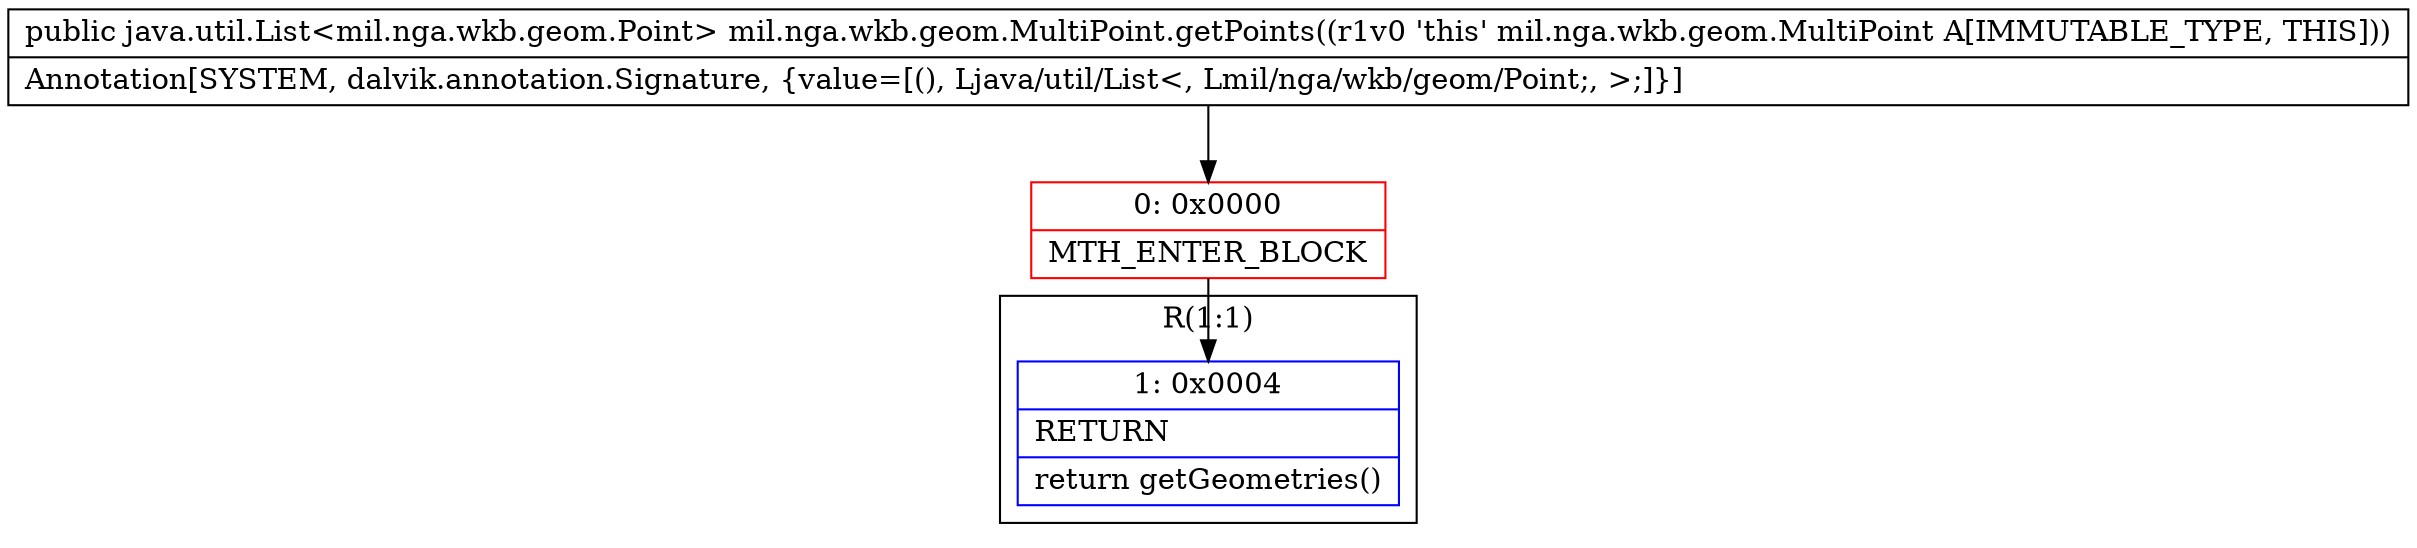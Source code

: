 digraph "CFG formil.nga.wkb.geom.MultiPoint.getPoints()Ljava\/util\/List;" {
subgraph cluster_Region_1862607613 {
label = "R(1:1)";
node [shape=record,color=blue];
Node_1 [shape=record,label="{1\:\ 0x0004|RETURN\l|return getGeometries()\l}"];
}
Node_0 [shape=record,color=red,label="{0\:\ 0x0000|MTH_ENTER_BLOCK\l}"];
MethodNode[shape=record,label="{public java.util.List\<mil.nga.wkb.geom.Point\> mil.nga.wkb.geom.MultiPoint.getPoints((r1v0 'this' mil.nga.wkb.geom.MultiPoint A[IMMUTABLE_TYPE, THIS]))  | Annotation[SYSTEM, dalvik.annotation.Signature, \{value=[(), Ljava\/util\/List\<, Lmil\/nga\/wkb\/geom\/Point;, \>;]\}]\l}"];
MethodNode -> Node_0;
Node_0 -> Node_1;
}

